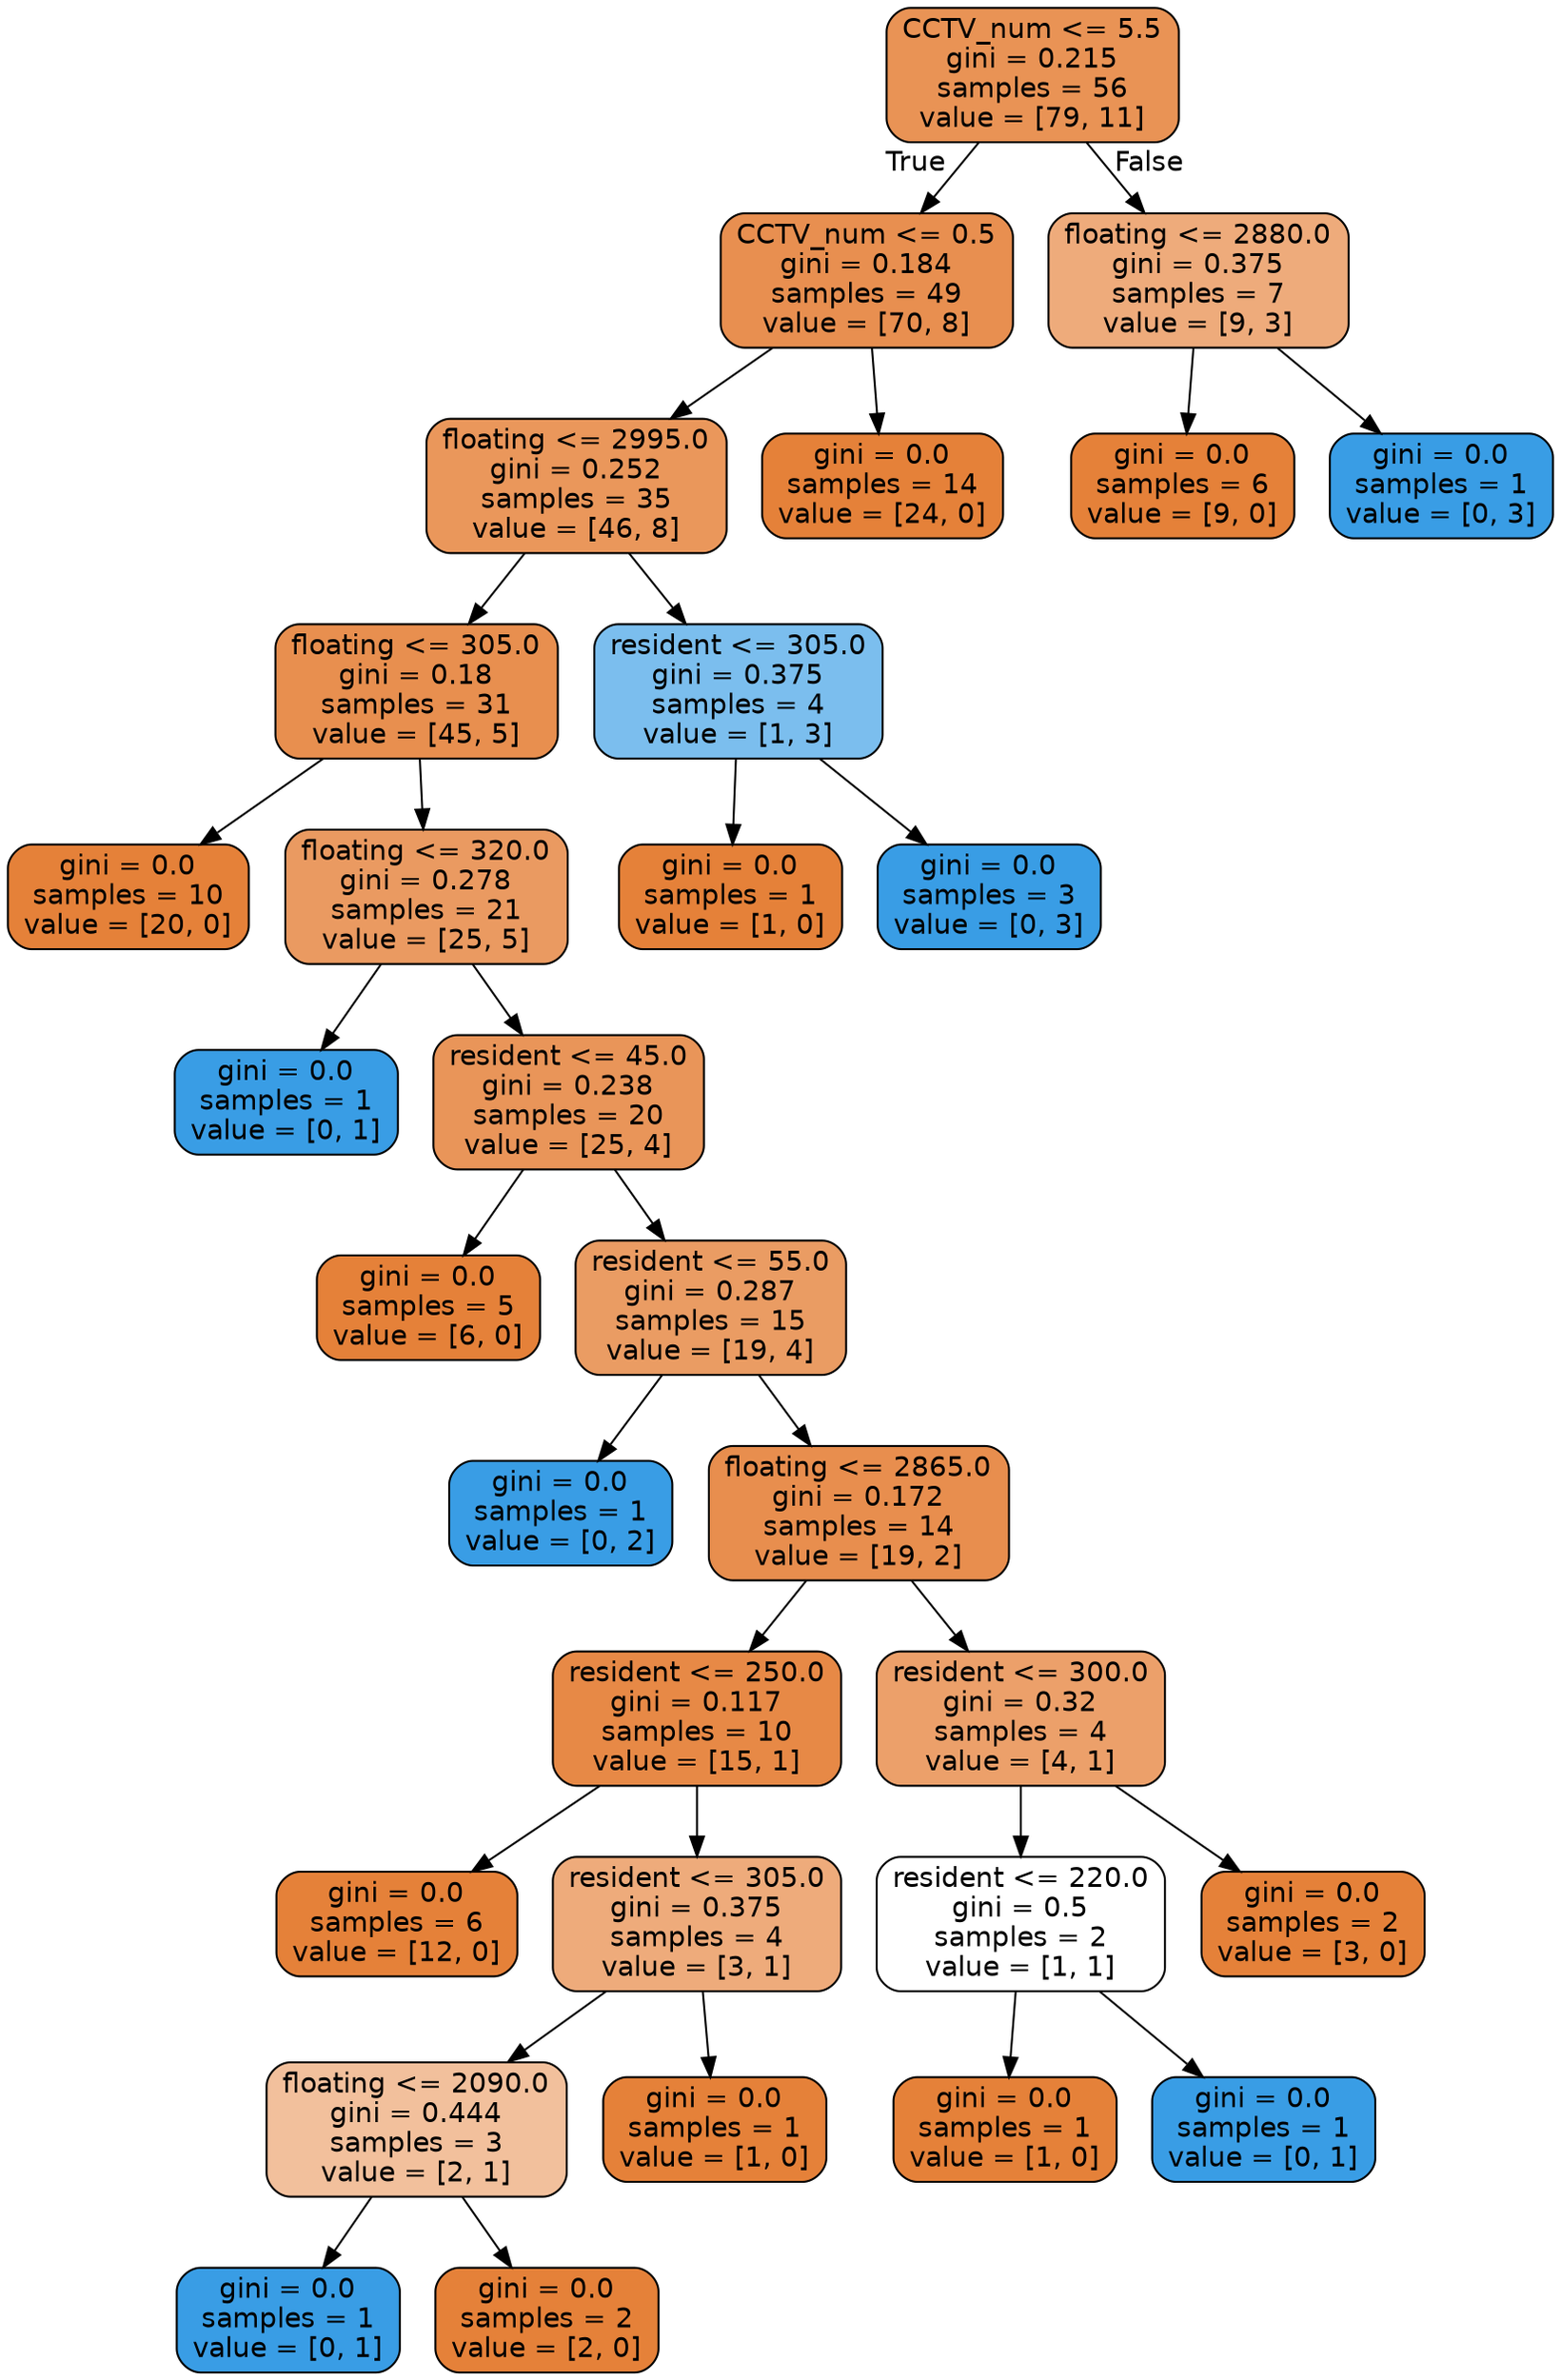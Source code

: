 digraph Tree {
node [shape=box, style="filled, rounded", color="black", fontname=helvetica] ;
edge [fontname=helvetica] ;
0 [label="CCTV_num <= 5.5\ngini = 0.215\nsamples = 56\nvalue = [79, 11]", fillcolor="#e99355"] ;
1 [label="CCTV_num <= 0.5\ngini = 0.184\nsamples = 49\nvalue = [70, 8]", fillcolor="#e88f50"] ;
0 -> 1 [labeldistance=2.5, labelangle=45, headlabel="True"] ;
2 [label="floating <= 2995.0\ngini = 0.252\nsamples = 35\nvalue = [46, 8]", fillcolor="#ea975b"] ;
1 -> 2 ;
3 [label="floating <= 305.0\ngini = 0.18\nsamples = 31\nvalue = [45, 5]", fillcolor="#e88f4f"] ;
2 -> 3 ;
4 [label="gini = 0.0\nsamples = 10\nvalue = [20, 0]", fillcolor="#e58139"] ;
3 -> 4 ;
5 [label="floating <= 320.0\ngini = 0.278\nsamples = 21\nvalue = [25, 5]", fillcolor="#ea9a61"] ;
3 -> 5 ;
6 [label="gini = 0.0\nsamples = 1\nvalue = [0, 1]", fillcolor="#399de5"] ;
5 -> 6 ;
7 [label="resident <= 45.0\ngini = 0.238\nsamples = 20\nvalue = [25, 4]", fillcolor="#e99559"] ;
5 -> 7 ;
8 [label="gini = 0.0\nsamples = 5\nvalue = [6, 0]", fillcolor="#e58139"] ;
7 -> 8 ;
9 [label="resident <= 55.0\ngini = 0.287\nsamples = 15\nvalue = [19, 4]", fillcolor="#ea9c63"] ;
7 -> 9 ;
10 [label="gini = 0.0\nsamples = 1\nvalue = [0, 2]", fillcolor="#399de5"] ;
9 -> 10 ;
11 [label="floating <= 2865.0\ngini = 0.172\nsamples = 14\nvalue = [19, 2]", fillcolor="#e88e4e"] ;
9 -> 11 ;
12 [label="resident <= 250.0\ngini = 0.117\nsamples = 10\nvalue = [15, 1]", fillcolor="#e78946"] ;
11 -> 12 ;
13 [label="gini = 0.0\nsamples = 6\nvalue = [12, 0]", fillcolor="#e58139"] ;
12 -> 13 ;
14 [label="resident <= 305.0\ngini = 0.375\nsamples = 4\nvalue = [3, 1]", fillcolor="#eeab7b"] ;
12 -> 14 ;
15 [label="floating <= 2090.0\ngini = 0.444\nsamples = 3\nvalue = [2, 1]", fillcolor="#f2c09c"] ;
14 -> 15 ;
16 [label="gini = 0.0\nsamples = 1\nvalue = [0, 1]", fillcolor="#399de5"] ;
15 -> 16 ;
17 [label="gini = 0.0\nsamples = 2\nvalue = [2, 0]", fillcolor="#e58139"] ;
15 -> 17 ;
18 [label="gini = 0.0\nsamples = 1\nvalue = [1, 0]", fillcolor="#e58139"] ;
14 -> 18 ;
19 [label="resident <= 300.0\ngini = 0.32\nsamples = 4\nvalue = [4, 1]", fillcolor="#eca06a"] ;
11 -> 19 ;
20 [label="resident <= 220.0\ngini = 0.5\nsamples = 2\nvalue = [1, 1]", fillcolor="#ffffff"] ;
19 -> 20 ;
21 [label="gini = 0.0\nsamples = 1\nvalue = [1, 0]", fillcolor="#e58139"] ;
20 -> 21 ;
22 [label="gini = 0.0\nsamples = 1\nvalue = [0, 1]", fillcolor="#399de5"] ;
20 -> 22 ;
23 [label="gini = 0.0\nsamples = 2\nvalue = [3, 0]", fillcolor="#e58139"] ;
19 -> 23 ;
24 [label="resident <= 305.0\ngini = 0.375\nsamples = 4\nvalue = [1, 3]", fillcolor="#7bbeee"] ;
2 -> 24 ;
25 [label="gini = 0.0\nsamples = 1\nvalue = [1, 0]", fillcolor="#e58139"] ;
24 -> 25 ;
26 [label="gini = 0.0\nsamples = 3\nvalue = [0, 3]", fillcolor="#399de5"] ;
24 -> 26 ;
27 [label="gini = 0.0\nsamples = 14\nvalue = [24, 0]", fillcolor="#e58139"] ;
1 -> 27 ;
28 [label="floating <= 2880.0\ngini = 0.375\nsamples = 7\nvalue = [9, 3]", fillcolor="#eeab7b"] ;
0 -> 28 [labeldistance=2.5, labelangle=-45, headlabel="False"] ;
29 [label="gini = 0.0\nsamples = 6\nvalue = [9, 0]", fillcolor="#e58139"] ;
28 -> 29 ;
30 [label="gini = 0.0\nsamples = 1\nvalue = [0, 3]", fillcolor="#399de5"] ;
28 -> 30 ;
}